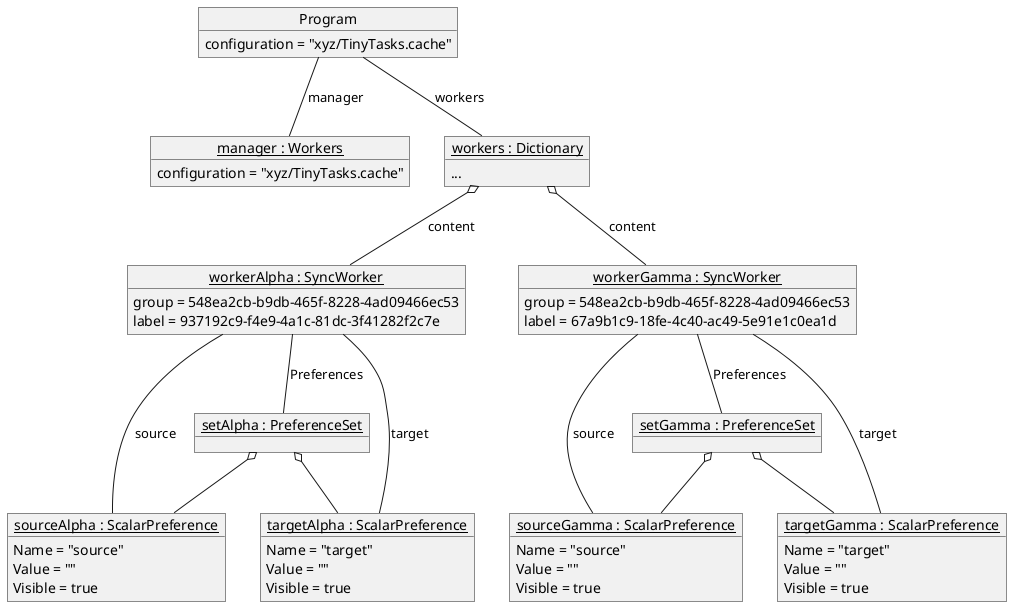 @startuml TinyTasks

object Program {
	configuration = "xyz/TinyTasks.cache"
}

object "<u>manager : Workers</u>" as manager {
	configuration = "xyz/TinyTasks.cache"
}

object "<u>workerAlpha : SyncWorker</u>" as workerAlpha {
	group = 548ea2cb-b9db-465f-8228-4ad09466ec53
	label = 937192c9-f4e9-4a1c-81dc-3f41282f2c7e
}

object "<u>workerGamma : SyncWorker</u>" as workerGamma {
	group = 548ea2cb-b9db-465f-8228-4ad09466ec53
	label = 67a9b1c9-18fe-4c40-ac49-5e91e1c0ea1d
}

object "<u>workers : Dictionary</u>" as workers {
	...
}

object "<u>setAlpha : PreferenceSet</u>" as preferenceAlpha
object "<u>setGamma : PreferenceSet</u>" as preferenceGamma

object "<u>sourceAlpha : ScalarPreference</u>" as sourceAlpha {
	Name = "source"
	Value = ""
	Visible = true
}

object "<u>targetAlpha : ScalarPreference</u>" as targetAlpha {
	Name = "target"
	Value = ""
	Visible = true
}

object "<u>sourceGamma : ScalarPreference</u>" as sourceGamma {
	Name = "source"
	Value = ""
	Visible = true
}

object "<u>targetGamma : ScalarPreference</u>" as targetGamma {
	Name = "target"
	Value = ""
	Visible = true
}

Program -- manager : manager
Program -- workers : workers

workers o-- workerAlpha : content
workers o-- workerGamma : content

workerAlpha -- preferenceAlpha : Preferences
preferenceAlpha o-- sourceAlpha 
preferenceAlpha o-- targetAlpha 
workerAlpha -- sourceAlpha : source
workerAlpha -- targetAlpha : target

workerGamma -- preferenceGamma : Preferences
preferenceGamma o-- sourceGamma
preferenceGamma o-- targetGamma
workerGamma -- sourceGamma : source
workerGamma -- targetGamma : target
@enduml
